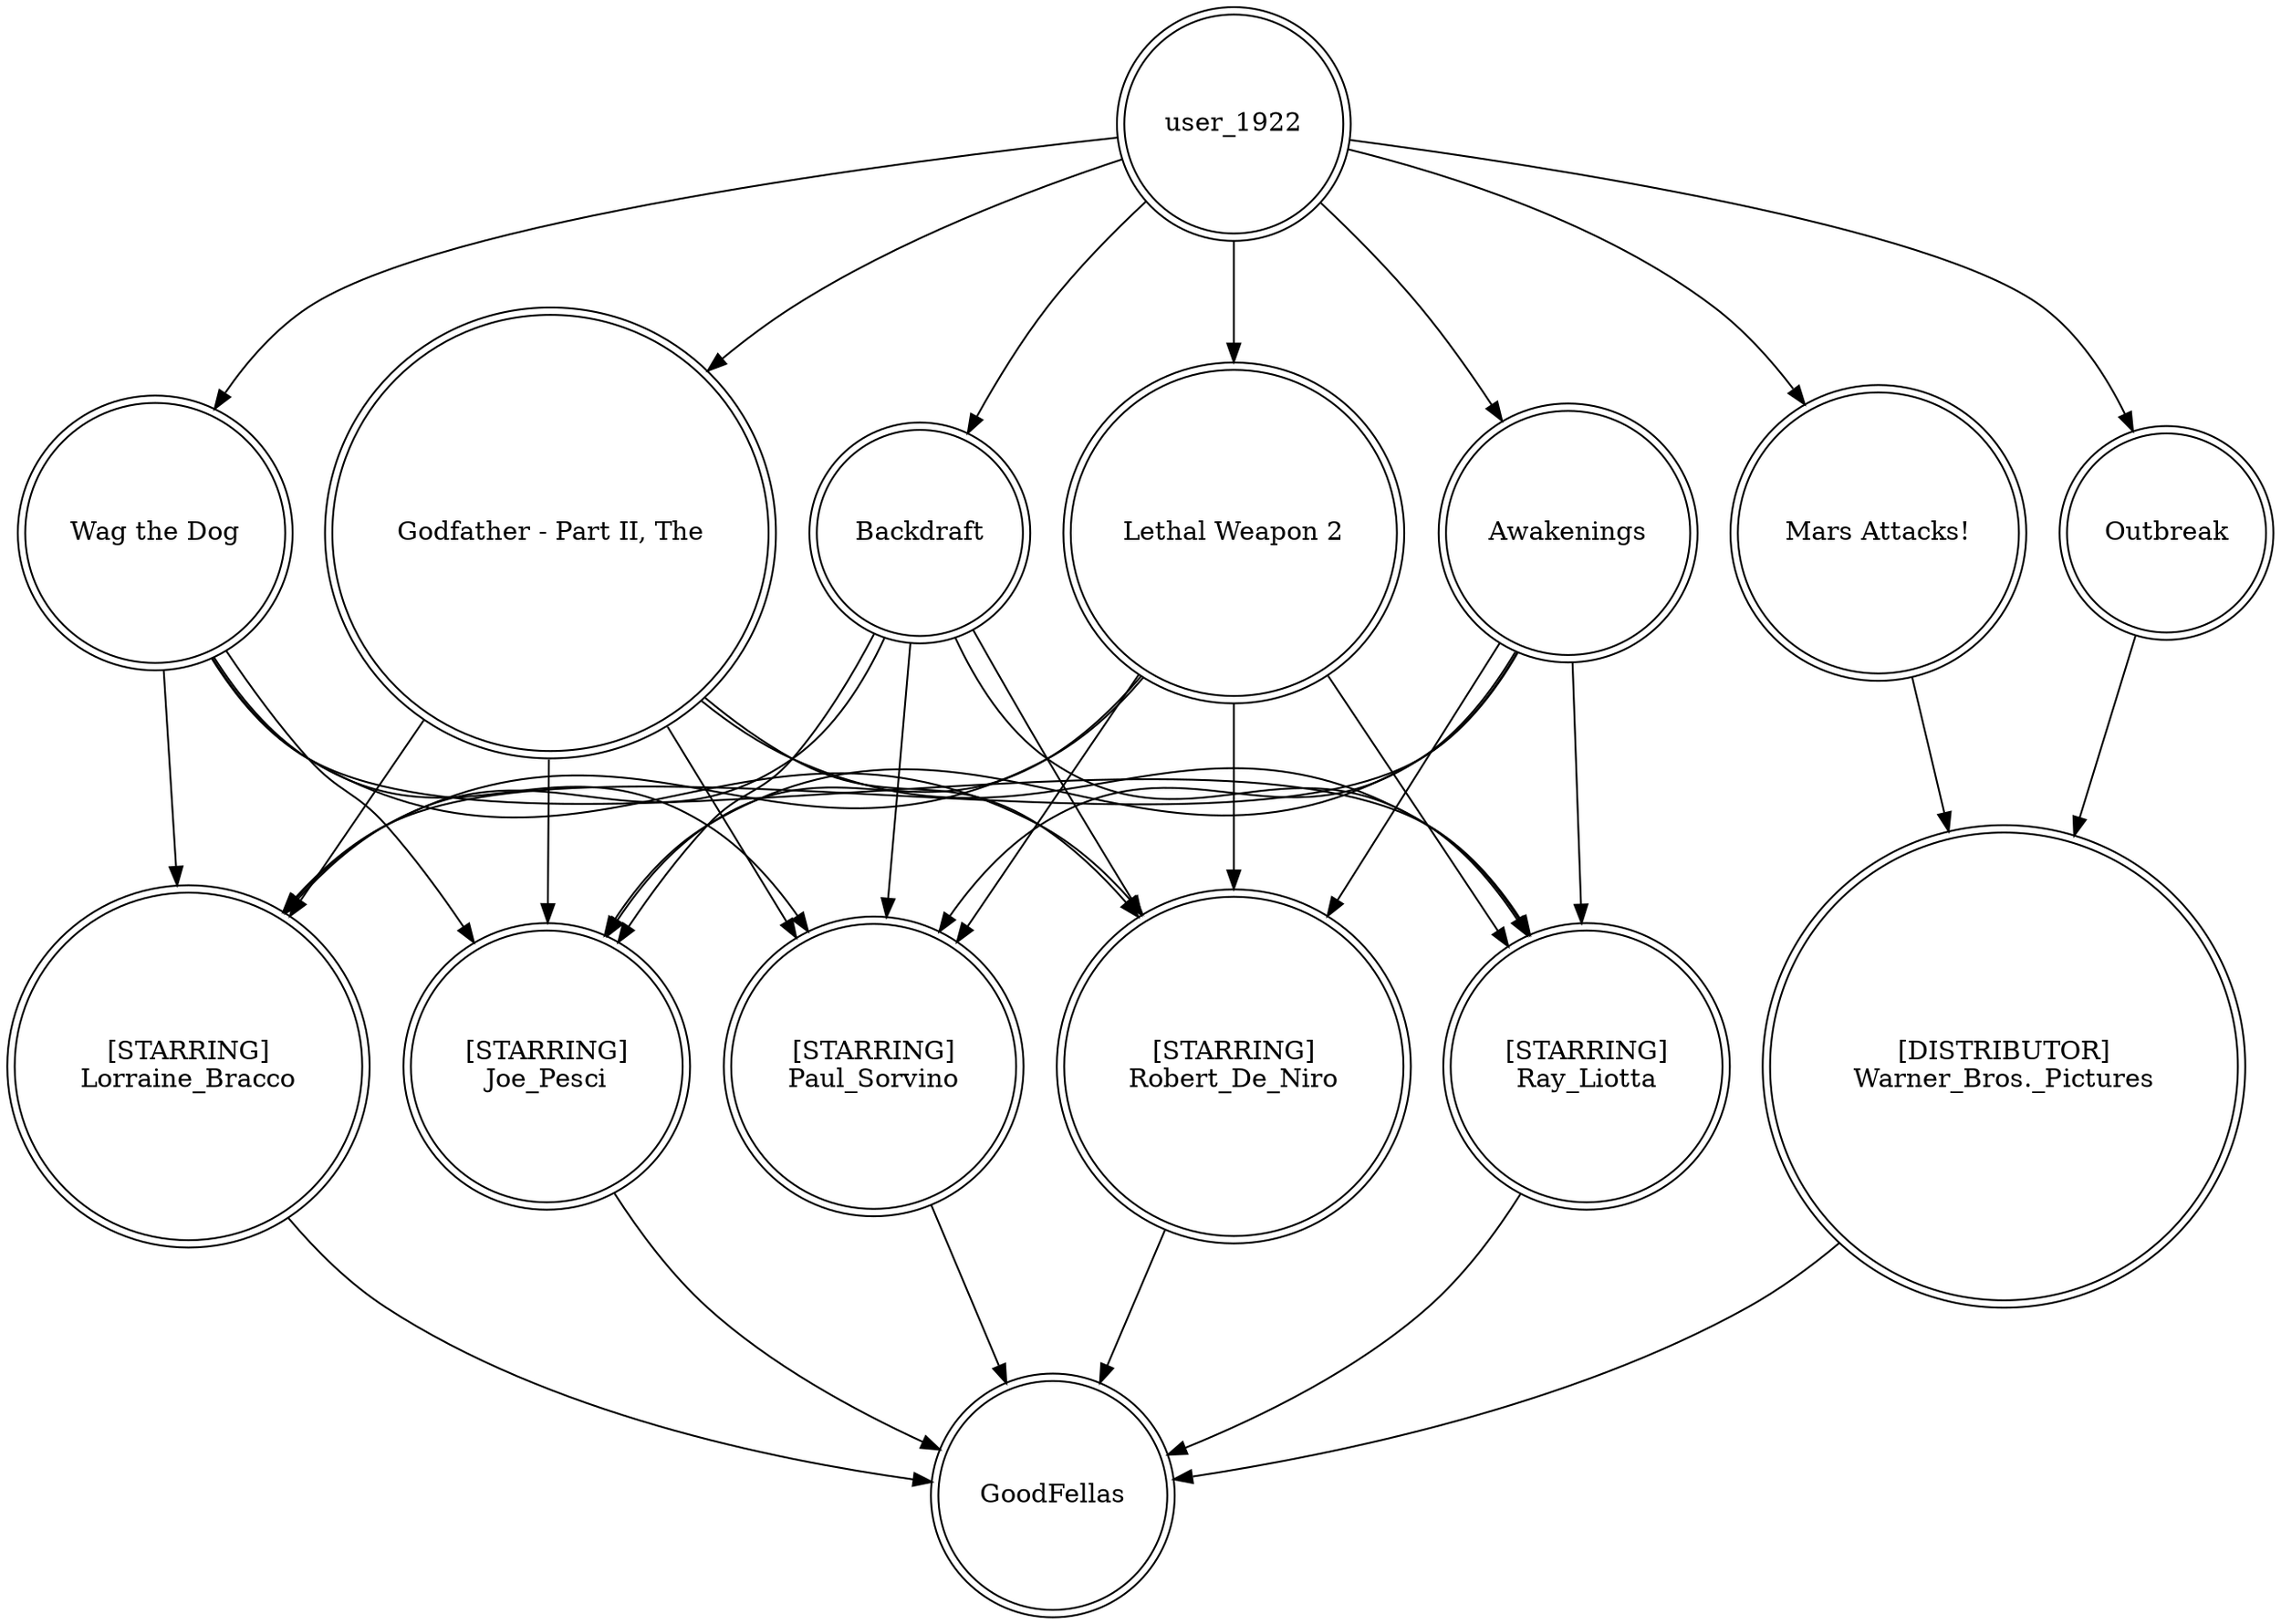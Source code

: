 digraph finite_state_machine {
	node [shape=doublecircle]
	"Lethal Weapon 2" -> "[STARRING]
Joe_Pesci"
	"[STARRING]
Paul_Sorvino" -> GoodFellas
	Awakenings -> "[STARRING]
Robert_De_Niro"
	"Lethal Weapon 2" -> "[STARRING]
Paul_Sorvino"
	"Wag the Dog" -> "[STARRING]
Ray_Liotta"
	"Lethal Weapon 2" -> "[STARRING]
Lorraine_Bracco"
	user_1922 -> Awakenings
	"Godfather - Part II, The" -> "[STARRING]
Ray_Liotta"
	"[STARRING]
Robert_De_Niro" -> GoodFellas
	"[DISTRIBUTOR]
Warner_Bros._Pictures" -> GoodFellas
	user_1922 -> Outbreak
	"Wag the Dog" -> "[STARRING]
Robert_De_Niro"
	Awakenings -> "[STARRING]
Joe_Pesci"
	"Godfather - Part II, The" -> "[STARRING]
Robert_De_Niro"
	Awakenings -> "[STARRING]
Lorraine_Bracco"
	user_1922 -> "Mars Attacks!"
	Awakenings -> "[STARRING]
Paul_Sorvino"
	"Godfather - Part II, The" -> "[STARRING]
Joe_Pesci"
	"Wag the Dog" -> "[STARRING]
Joe_Pesci"
	Backdraft -> "[STARRING]
Ray_Liotta"
	"Godfather - Part II, The" -> "[STARRING]
Lorraine_Bracco"
	"Wag the Dog" -> "[STARRING]
Paul_Sorvino"
	"Wag the Dog" -> "[STARRING]
Lorraine_Bracco"
	"[STARRING]
Lorraine_Bracco" -> GoodFellas
	"Godfather - Part II, The" -> "[STARRING]
Paul_Sorvino"
	Outbreak -> "[DISTRIBUTOR]
Warner_Bros._Pictures"
	Backdraft -> "[STARRING]
Robert_De_Niro"
	"Mars Attacks!" -> "[DISTRIBUTOR]
Warner_Bros._Pictures"
	user_1922 -> Backdraft
	"Lethal Weapon 2" -> "[STARRING]
Ray_Liotta"
	user_1922 -> "Wag the Dog"
	user_1922 -> "Lethal Weapon 2"
	Backdraft -> "[STARRING]
Joe_Pesci"
	"[STARRING]
Joe_Pesci" -> GoodFellas
	"Lethal Weapon 2" -> "[STARRING]
Robert_De_Niro"
	Backdraft -> "[STARRING]
Lorraine_Bracco"
	Awakenings -> "[STARRING]
Ray_Liotta"
	"[STARRING]
Ray_Liotta" -> GoodFellas
	Backdraft -> "[STARRING]
Paul_Sorvino"
	user_1922 -> "Godfather - Part II, The"
}
